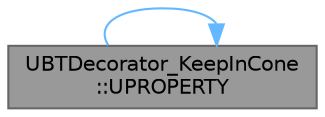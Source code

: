 digraph "UBTDecorator_KeepInCone::UPROPERTY"
{
 // INTERACTIVE_SVG=YES
 // LATEX_PDF_SIZE
  bgcolor="transparent";
  edge [fontname=Helvetica,fontsize=10,labelfontname=Helvetica,labelfontsize=10];
  node [fontname=Helvetica,fontsize=10,shape=box,height=0.2,width=0.4];
  rankdir="LR";
  Node1 [id="Node000001",label="UBTDecorator_KeepInCone\l::UPROPERTY",height=0.2,width=0.4,color="gray40", fillcolor="grey60", style="filled", fontcolor="black",tooltip="max allowed time for execution of underlying node"];
  Node1 -> Node1 [id="edge1_Node000001_Node000001",color="steelblue1",style="solid",tooltip=" "];
}
